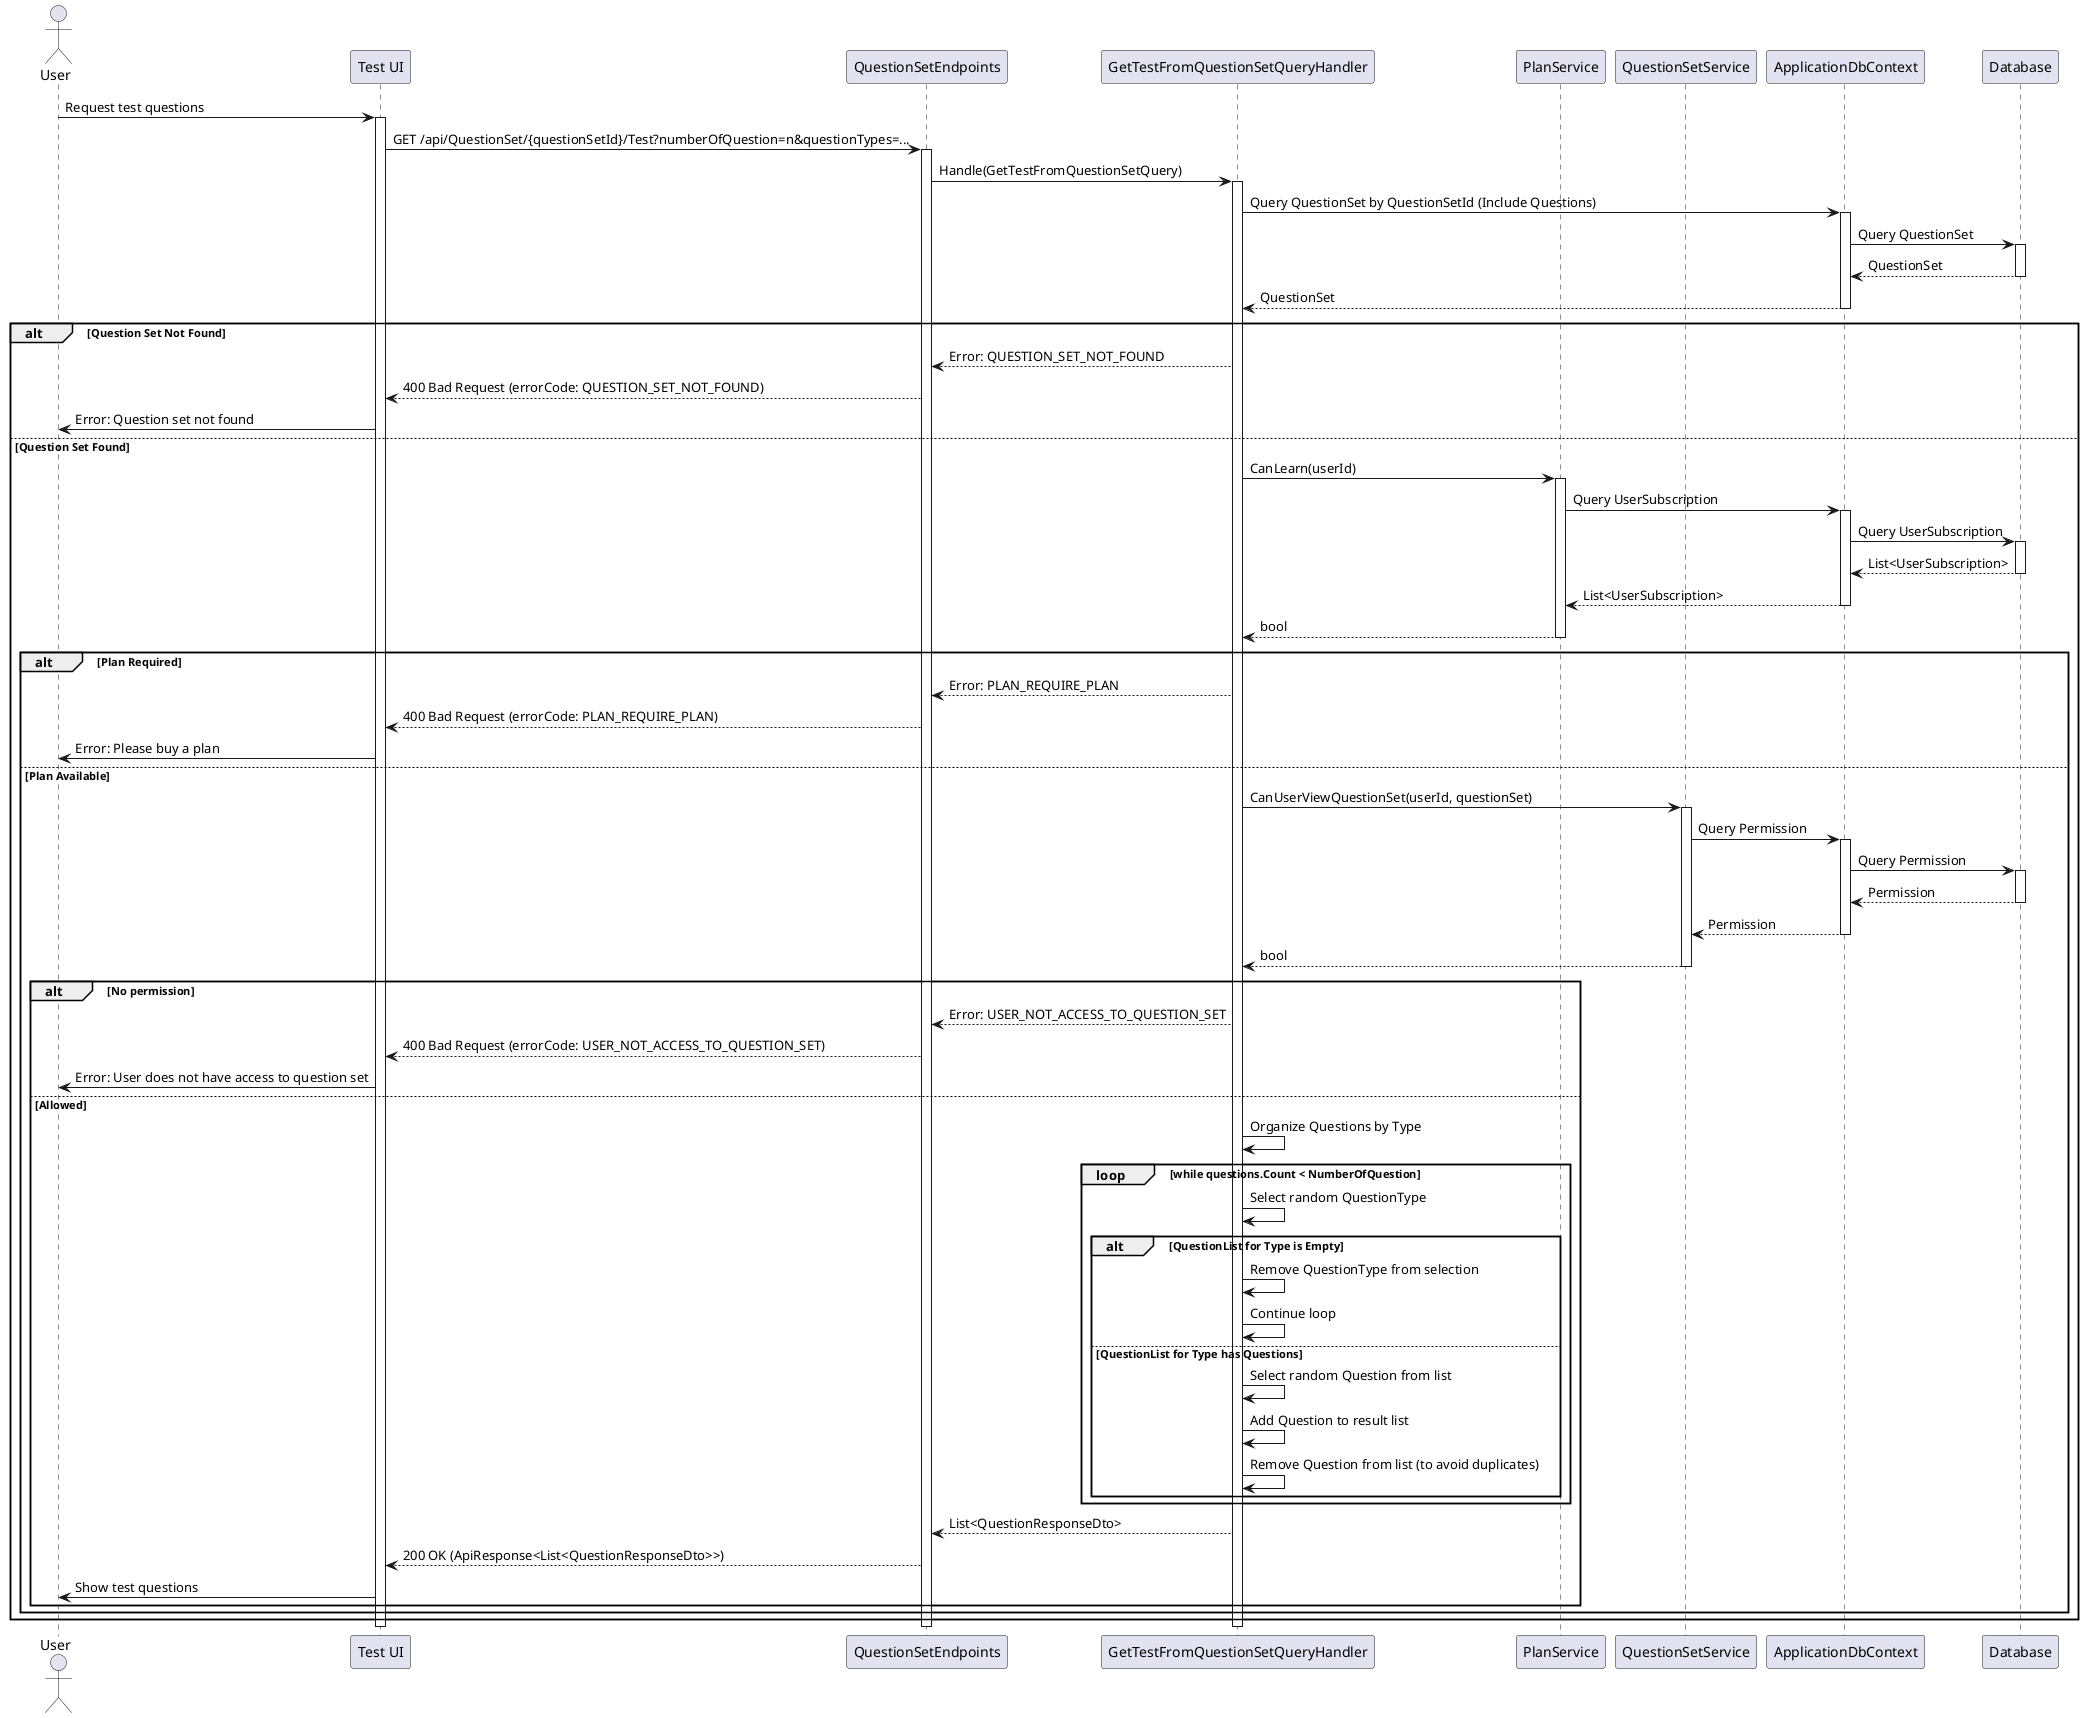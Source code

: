 @startuml
actor User
participant "Test UI" as UI
participant QuestionSetEndpoints
participant GetTestFromQuestionSetQueryHandler as Handler
participant PlanService
participant QuestionSetService
participant ApplicationDbContext
participant Database

User -> UI : Request test questions
activate UI
UI -> QuestionSetEndpoints : GET /api/QuestionSet/{questionSetId}/Test?numberOfQuestion=n&questionTypes=...
activate QuestionSetEndpoints
QuestionSetEndpoints -> Handler : Handle(GetTestFromQuestionSetQuery)
activate Handler
Handler -> ApplicationDbContext : Query QuestionSet by QuestionSetId (Include Questions)
activate ApplicationDbContext
ApplicationDbContext -> Database : Query QuestionSet
activate Database
Database --> ApplicationDbContext : QuestionSet
deactivate Database
ApplicationDbContext --> Handler : QuestionSet
deactivate ApplicationDbContext
alt Question Set Not Found
    Handler --> QuestionSetEndpoints : Error: QUESTION_SET_NOT_FOUND
    QuestionSetEndpoints --> UI : 400 Bad Request (errorCode: QUESTION_SET_NOT_FOUND)
    UI -> User : Error: Question set not found
else Question Set Found
    Handler -> PlanService : CanLearn(userId)
    activate PlanService
    PlanService -> ApplicationDbContext : Query UserSubscription
    activate ApplicationDbContext
    ApplicationDbContext -> Database : Query UserSubscription
    activate Database
    Database --> ApplicationDbContext : List<UserSubscription>
    deactivate Database
    ApplicationDbContext --> PlanService : List<UserSubscription>
    deactivate ApplicationDbContext
    PlanService --> Handler : bool
    deactivate PlanService
    alt Plan Required
        Handler --> QuestionSetEndpoints : Error: PLAN_REQUIRE_PLAN
        QuestionSetEndpoints --> UI : 400 Bad Request (errorCode: PLAN_REQUIRE_PLAN)
        UI -> User : Error: Please buy a plan
    else Plan Available
        Handler -> QuestionSetService : CanUserViewQuestionSet(userId, questionSet)
        activate QuestionSetService
        QuestionSetService -> ApplicationDbContext : Query Permission
        activate ApplicationDbContext
        ApplicationDbContext -> Database : Query Permission
        activate Database
        Database --> ApplicationDbContext : Permission
        deactivate Database
        ApplicationDbContext --> QuestionSetService : Permission
        deactivate ApplicationDbContext
        QuestionSetService --> Handler : bool
        deactivate QuestionSetService
        alt No permission
            Handler --> QuestionSetEndpoints : Error: USER_NOT_ACCESS_TO_QUESTION_SET
            QuestionSetEndpoints --> UI : 400 Bad Request (errorCode: USER_NOT_ACCESS_TO_QUESTION_SET)
            UI -> User : Error: User does not have access to question set
        else Allowed
            Handler -> Handler : Organize Questions by Type
            loop while questions.Count < NumberOfQuestion
                Handler -> Handler : Select random QuestionType
                alt QuestionList for Type is Empty
                    Handler -> Handler : Remove QuestionType from selection
                    Handler -> Handler : Continue loop
                else QuestionList for Type has Questions
                    Handler -> Handler : Select random Question from list
                    Handler -> Handler : Add Question to result list
                    Handler -> Handler : Remove Question from list (to avoid duplicates)
                end
            end
            Handler --> QuestionSetEndpoints : List<QuestionResponseDto>
            QuestionSetEndpoints --> UI : 200 OK (ApiResponse<List<QuestionResponseDto>>)
            UI -> User : Show test questions
        end
    end
end
deactivate Handler
deactivate QuestionSetEndpoints
deactivate UI
@enduml